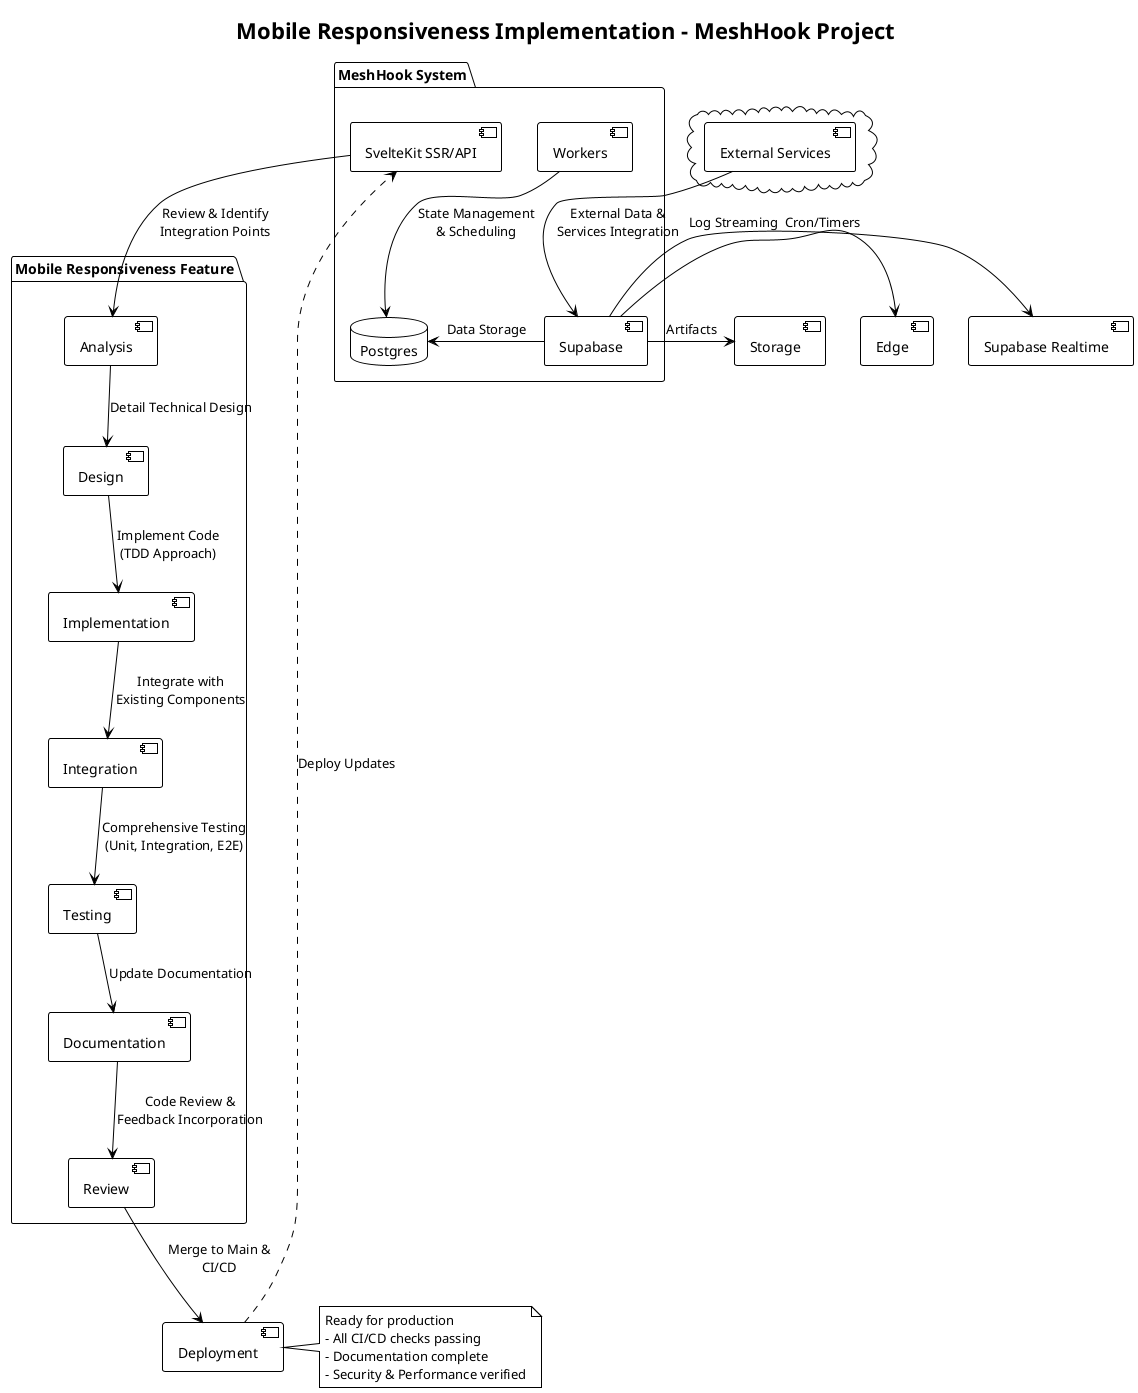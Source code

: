@startuml
!theme plain

title Mobile Responsiveness Implementation - MeshHook Project

package "MeshHook System" {
    [SvelteKit SSR/API] as SvelteKit
    [Supabase] as Supabase
    [Workers] as Workers
    database "Postgres" as Postgres
}

cloud {
    [External Services] as Externals
}

package "Mobile Responsiveness Feature" {
    [Analysis] as Analysis
    [Design] as Design
    [Implementation] as Implementation
    [Integration] as Integration
    [Testing] as Testing
    [Documentation] as Documentation
    [Review] as Review
}

SvelteKit --> Analysis : Review & Identify\nIntegration Points
Analysis --> Design : Detail Technical Design
Design --> Implementation : Implement Code\n(TDD Approach)
Implementation --> Integration : Integrate with\nExisting Components
Integration --> Testing : Comprehensive Testing\n(Unit, Integration, E2E)
Testing --> Documentation : Update Documentation
Documentation --> Review : Code Review &\nFeedback Incorporation
Review --> [Deployment] : Merge to Main &\nCI/CD

[Deployment] .down.> SvelteKit : Deploy Updates
Supabase -right-> [Supabase Realtime] : Log Streaming
Supabase -right-> [Postgres] : Data Storage
Supabase -right-> [Storage] : Artifacts
Supabase -right-> [Edge] : Cron/Timers
Workers --> Postgres : State Management\n& Scheduling
Externals --> Supabase : External Data &\nServices Integration

note right of [Deployment]
  Ready for production
  - All CI/CD checks passing
  - Documentation complete
  - Security & Performance verified
end note

@enduml